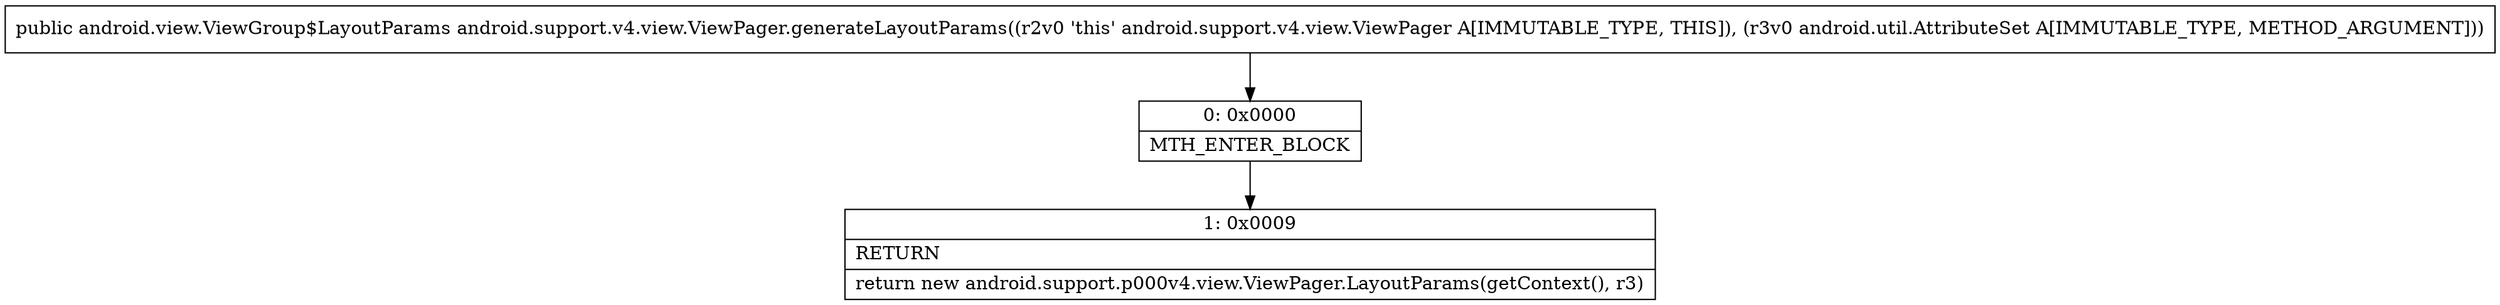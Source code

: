 digraph "CFG forandroid.support.v4.view.ViewPager.generateLayoutParams(Landroid\/util\/AttributeSet;)Landroid\/view\/ViewGroup$LayoutParams;" {
Node_0 [shape=record,label="{0\:\ 0x0000|MTH_ENTER_BLOCK\l}"];
Node_1 [shape=record,label="{1\:\ 0x0009|RETURN\l|return new android.support.p000v4.view.ViewPager.LayoutParams(getContext(), r3)\l}"];
MethodNode[shape=record,label="{public android.view.ViewGroup$LayoutParams android.support.v4.view.ViewPager.generateLayoutParams((r2v0 'this' android.support.v4.view.ViewPager A[IMMUTABLE_TYPE, THIS]), (r3v0 android.util.AttributeSet A[IMMUTABLE_TYPE, METHOD_ARGUMENT])) }"];
MethodNode -> Node_0;
Node_0 -> Node_1;
}

